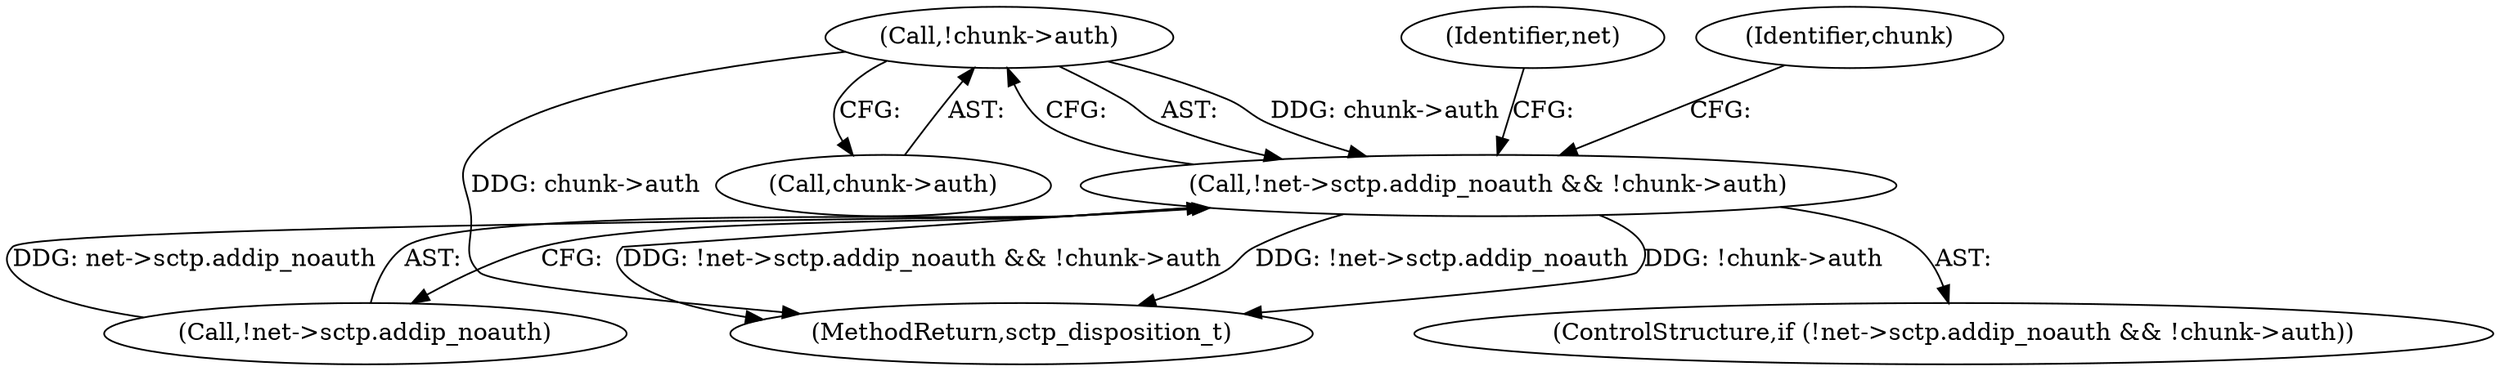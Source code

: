 digraph "0_linux_9de7922bc709eee2f609cd01d98aaedc4cf5ea74_1@pointer" {
"1000160" [label="(Call,!chunk->auth)"];
"1000153" [label="(Call,!net->sctp.addip_noauth && !chunk->auth)"];
"1000161" [label="(Call,chunk->auth)"];
"1000152" [label="(ControlStructure,if (!net->sctp.addip_noauth && !chunk->auth))"];
"1000175" [label="(Identifier,chunk)"];
"1000154" [label="(Call,!net->sctp.addip_noauth)"];
"1000166" [label="(Identifier,net)"];
"1000160" [label="(Call,!chunk->auth)"];
"1000153" [label="(Call,!net->sctp.addip_noauth && !chunk->auth)"];
"1000358" [label="(MethodReturn,sctp_disposition_t)"];
"1000160" -> "1000153"  [label="AST: "];
"1000160" -> "1000161"  [label="CFG: "];
"1000161" -> "1000160"  [label="AST: "];
"1000153" -> "1000160"  [label="CFG: "];
"1000160" -> "1000358"  [label="DDG: chunk->auth"];
"1000160" -> "1000153"  [label="DDG: chunk->auth"];
"1000153" -> "1000152"  [label="AST: "];
"1000153" -> "1000154"  [label="CFG: "];
"1000154" -> "1000153"  [label="AST: "];
"1000166" -> "1000153"  [label="CFG: "];
"1000175" -> "1000153"  [label="CFG: "];
"1000153" -> "1000358"  [label="DDG: !chunk->auth"];
"1000153" -> "1000358"  [label="DDG: !net->sctp.addip_noauth && !chunk->auth"];
"1000153" -> "1000358"  [label="DDG: !net->sctp.addip_noauth"];
"1000154" -> "1000153"  [label="DDG: net->sctp.addip_noauth"];
}
